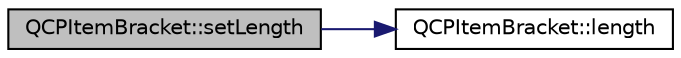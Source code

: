 digraph "QCPItemBracket::setLength"
{
 // LATEX_PDF_SIZE
  edge [fontname="Helvetica",fontsize="10",labelfontname="Helvetica",labelfontsize="10"];
  node [fontname="Helvetica",fontsize="10",shape=record];
  rankdir="LR";
  Node1 [label="QCPItemBracket::setLength",height=0.2,width=0.4,color="black", fillcolor="grey75", style="filled", fontcolor="black",tooltip=" "];
  Node1 -> Node2 [color="midnightblue",fontsize="10",style="solid",fontname="Helvetica"];
  Node2 [label="QCPItemBracket::length",height=0.2,width=0.4,color="black", fillcolor="white", style="filled",URL="$classQCPItemBracket.html#af69dbe7ca5847f36403e1fb502e8e59d",tooltip=" "];
}
